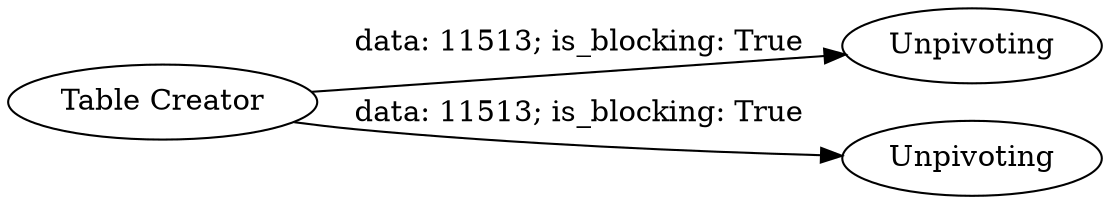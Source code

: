 digraph {
	"-3684908830089670426_5" [label=Unpivoting]
	"-3684908830089670426_7" [label=Unpivoting]
	"-3684908830089670426_6" [label="Table Creator"]
	"-3684908830089670426_6" -> "-3684908830089670426_5" [label="data: 11513; is_blocking: True"]
	"-3684908830089670426_6" -> "-3684908830089670426_7" [label="data: 11513; is_blocking: True"]
	rankdir=LR
}

